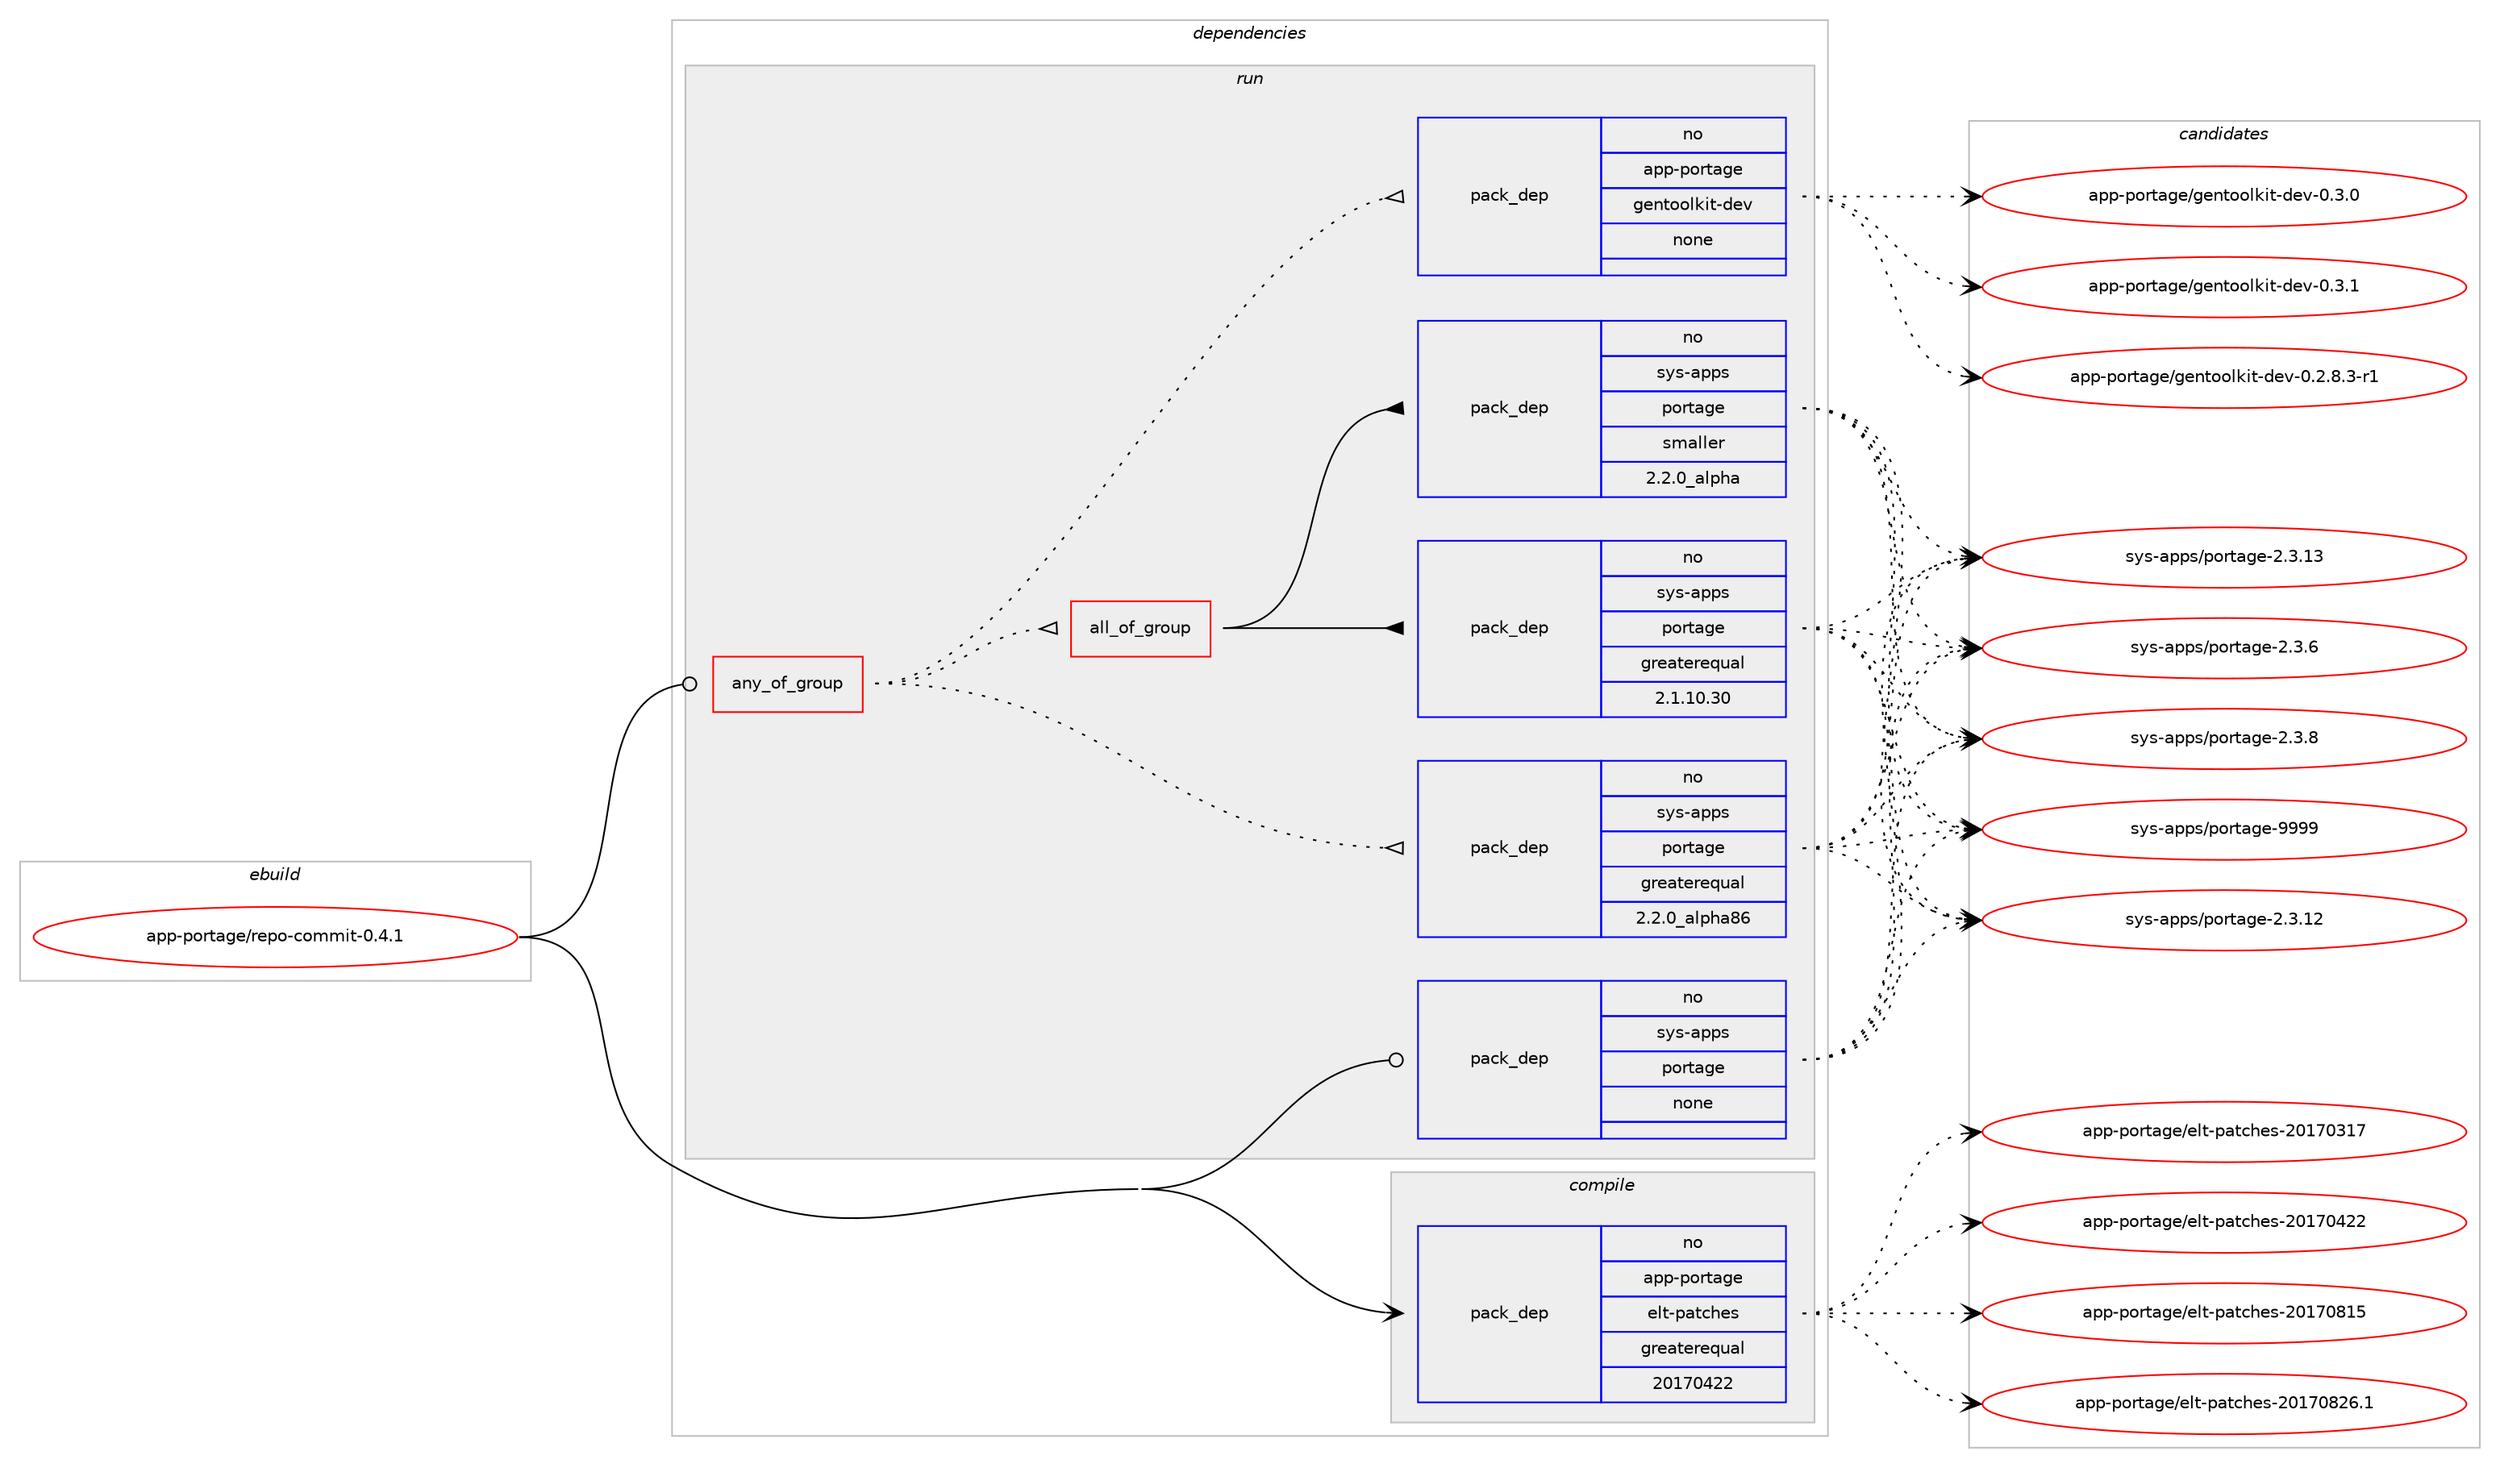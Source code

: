 digraph prolog {

# *************
# Graph options
# *************

newrank=true;
concentrate=true;
compound=true;
graph [rankdir=LR,fontname=Helvetica,fontsize=10,ranksep=1.5];#, ranksep=2.5, nodesep=0.2];
edge  [arrowhead=vee];
node  [fontname=Helvetica,fontsize=10];

# **********
# The ebuild
# **********

subgraph cluster_leftcol {
color=gray;
rank=same;
label=<<i>ebuild</i>>;
id [label="app-portage/repo-commit-0.4.1", color=red, width=4, href="../app-portage/repo-commit-0.4.1.svg"];
}

# ****************
# The dependencies
# ****************

subgraph cluster_midcol {
color=gray;
label=<<i>dependencies</i>>;
subgraph cluster_compile {
fillcolor="#eeeeee";
style=filled;
label=<<i>compile</i>>;
subgraph pack39499 {
dependency54616 [label=<<TABLE BORDER="0" CELLBORDER="1" CELLSPACING="0" CELLPADDING="4" WIDTH="220"><TR><TD ROWSPAN="6" CELLPADDING="30">pack_dep</TD></TR><TR><TD WIDTH="110">no</TD></TR><TR><TD>app-portage</TD></TR><TR><TD>elt-patches</TD></TR><TR><TD>greaterequal</TD></TR><TR><TD>20170422</TD></TR></TABLE>>, shape=none, color=blue];
}
id:e -> dependency54616:w [weight=20,style="solid",arrowhead="vee"];
}
subgraph cluster_compileandrun {
fillcolor="#eeeeee";
style=filled;
label=<<i>compile and run</i>>;
}
subgraph cluster_run {
fillcolor="#eeeeee";
style=filled;
label=<<i>run</i>>;
subgraph any957 {
dependency54617 [label=<<TABLE BORDER="0" CELLBORDER="1" CELLSPACING="0" CELLPADDING="4"><TR><TD CELLPADDING="10">any_of_group</TD></TR></TABLE>>, shape=none, color=red];subgraph pack39500 {
dependency54618 [label=<<TABLE BORDER="0" CELLBORDER="1" CELLSPACING="0" CELLPADDING="4" WIDTH="220"><TR><TD ROWSPAN="6" CELLPADDING="30">pack_dep</TD></TR><TR><TD WIDTH="110">no</TD></TR><TR><TD>sys-apps</TD></TR><TR><TD>portage</TD></TR><TR><TD>greaterequal</TD></TR><TR><TD>2.2.0_alpha86</TD></TR></TABLE>>, shape=none, color=blue];
}
dependency54617:e -> dependency54618:w [weight=20,style="dotted",arrowhead="oinv"];
subgraph all27 {
dependency54619 [label=<<TABLE BORDER="0" CELLBORDER="1" CELLSPACING="0" CELLPADDING="4"><TR><TD CELLPADDING="10">all_of_group</TD></TR></TABLE>>, shape=none, color=red];subgraph pack39501 {
dependency54620 [label=<<TABLE BORDER="0" CELLBORDER="1" CELLSPACING="0" CELLPADDING="4" WIDTH="220"><TR><TD ROWSPAN="6" CELLPADDING="30">pack_dep</TD></TR><TR><TD WIDTH="110">no</TD></TR><TR><TD>sys-apps</TD></TR><TR><TD>portage</TD></TR><TR><TD>greaterequal</TD></TR><TR><TD>2.1.10.30</TD></TR></TABLE>>, shape=none, color=blue];
}
dependency54619:e -> dependency54620:w [weight=20,style="solid",arrowhead="inv"];
subgraph pack39502 {
dependency54621 [label=<<TABLE BORDER="0" CELLBORDER="1" CELLSPACING="0" CELLPADDING="4" WIDTH="220"><TR><TD ROWSPAN="6" CELLPADDING="30">pack_dep</TD></TR><TR><TD WIDTH="110">no</TD></TR><TR><TD>sys-apps</TD></TR><TR><TD>portage</TD></TR><TR><TD>smaller</TD></TR><TR><TD>2.2.0_alpha</TD></TR></TABLE>>, shape=none, color=blue];
}
dependency54619:e -> dependency54621:w [weight=20,style="solid",arrowhead="inv"];
}
dependency54617:e -> dependency54619:w [weight=20,style="dotted",arrowhead="oinv"];
subgraph pack39503 {
dependency54622 [label=<<TABLE BORDER="0" CELLBORDER="1" CELLSPACING="0" CELLPADDING="4" WIDTH="220"><TR><TD ROWSPAN="6" CELLPADDING="30">pack_dep</TD></TR><TR><TD WIDTH="110">no</TD></TR><TR><TD>app-portage</TD></TR><TR><TD>gentoolkit-dev</TD></TR><TR><TD>none</TD></TR><TR><TD></TD></TR></TABLE>>, shape=none, color=blue];
}
dependency54617:e -> dependency54622:w [weight=20,style="dotted",arrowhead="oinv"];
}
id:e -> dependency54617:w [weight=20,style="solid",arrowhead="odot"];
subgraph pack39504 {
dependency54623 [label=<<TABLE BORDER="0" CELLBORDER="1" CELLSPACING="0" CELLPADDING="4" WIDTH="220"><TR><TD ROWSPAN="6" CELLPADDING="30">pack_dep</TD></TR><TR><TD WIDTH="110">no</TD></TR><TR><TD>sys-apps</TD></TR><TR><TD>portage</TD></TR><TR><TD>none</TD></TR><TR><TD></TD></TR></TABLE>>, shape=none, color=blue];
}
id:e -> dependency54623:w [weight=20,style="solid",arrowhead="odot"];
}
}

# **************
# The candidates
# **************

subgraph cluster_choices {
rank=same;
color=gray;
label=<<i>candidates</i>>;

subgraph choice39499 {
color=black;
nodesep=1;
choice97112112451121111141169710310147101108116451129711699104101115455048495548514955 [label="app-portage/elt-patches-20170317", color=red, width=4,href="../app-portage/elt-patches-20170317.svg"];
choice97112112451121111141169710310147101108116451129711699104101115455048495548525050 [label="app-portage/elt-patches-20170422", color=red, width=4,href="../app-portage/elt-patches-20170422.svg"];
choice97112112451121111141169710310147101108116451129711699104101115455048495548564953 [label="app-portage/elt-patches-20170815", color=red, width=4,href="../app-portage/elt-patches-20170815.svg"];
choice971121124511211111411697103101471011081164511297116991041011154550484955485650544649 [label="app-portage/elt-patches-20170826.1", color=red, width=4,href="../app-portage/elt-patches-20170826.1.svg"];
dependency54616:e -> choice97112112451121111141169710310147101108116451129711699104101115455048495548514955:w [style=dotted,weight="100"];
dependency54616:e -> choice97112112451121111141169710310147101108116451129711699104101115455048495548525050:w [style=dotted,weight="100"];
dependency54616:e -> choice97112112451121111141169710310147101108116451129711699104101115455048495548564953:w [style=dotted,weight="100"];
dependency54616:e -> choice971121124511211111411697103101471011081164511297116991041011154550484955485650544649:w [style=dotted,weight="100"];
}
subgraph choice39500 {
color=black;
nodesep=1;
choice1151211154597112112115471121111141169710310145504651464950 [label="sys-apps/portage-2.3.12", color=red, width=4,href="../sys-apps/portage-2.3.12.svg"];
choice1151211154597112112115471121111141169710310145504651464951 [label="sys-apps/portage-2.3.13", color=red, width=4,href="../sys-apps/portage-2.3.13.svg"];
choice11512111545971121121154711211111411697103101455046514654 [label="sys-apps/portage-2.3.6", color=red, width=4,href="../sys-apps/portage-2.3.6.svg"];
choice11512111545971121121154711211111411697103101455046514656 [label="sys-apps/portage-2.3.8", color=red, width=4,href="../sys-apps/portage-2.3.8.svg"];
choice115121115459711211211547112111114116971031014557575757 [label="sys-apps/portage-9999", color=red, width=4,href="../sys-apps/portage-9999.svg"];
dependency54618:e -> choice1151211154597112112115471121111141169710310145504651464950:w [style=dotted,weight="100"];
dependency54618:e -> choice1151211154597112112115471121111141169710310145504651464951:w [style=dotted,weight="100"];
dependency54618:e -> choice11512111545971121121154711211111411697103101455046514654:w [style=dotted,weight="100"];
dependency54618:e -> choice11512111545971121121154711211111411697103101455046514656:w [style=dotted,weight="100"];
dependency54618:e -> choice115121115459711211211547112111114116971031014557575757:w [style=dotted,weight="100"];
}
subgraph choice39501 {
color=black;
nodesep=1;
choice1151211154597112112115471121111141169710310145504651464950 [label="sys-apps/portage-2.3.12", color=red, width=4,href="../sys-apps/portage-2.3.12.svg"];
choice1151211154597112112115471121111141169710310145504651464951 [label="sys-apps/portage-2.3.13", color=red, width=4,href="../sys-apps/portage-2.3.13.svg"];
choice11512111545971121121154711211111411697103101455046514654 [label="sys-apps/portage-2.3.6", color=red, width=4,href="../sys-apps/portage-2.3.6.svg"];
choice11512111545971121121154711211111411697103101455046514656 [label="sys-apps/portage-2.3.8", color=red, width=4,href="../sys-apps/portage-2.3.8.svg"];
choice115121115459711211211547112111114116971031014557575757 [label="sys-apps/portage-9999", color=red, width=4,href="../sys-apps/portage-9999.svg"];
dependency54620:e -> choice1151211154597112112115471121111141169710310145504651464950:w [style=dotted,weight="100"];
dependency54620:e -> choice1151211154597112112115471121111141169710310145504651464951:w [style=dotted,weight="100"];
dependency54620:e -> choice11512111545971121121154711211111411697103101455046514654:w [style=dotted,weight="100"];
dependency54620:e -> choice11512111545971121121154711211111411697103101455046514656:w [style=dotted,weight="100"];
dependency54620:e -> choice115121115459711211211547112111114116971031014557575757:w [style=dotted,weight="100"];
}
subgraph choice39502 {
color=black;
nodesep=1;
choice1151211154597112112115471121111141169710310145504651464950 [label="sys-apps/portage-2.3.12", color=red, width=4,href="../sys-apps/portage-2.3.12.svg"];
choice1151211154597112112115471121111141169710310145504651464951 [label="sys-apps/portage-2.3.13", color=red, width=4,href="../sys-apps/portage-2.3.13.svg"];
choice11512111545971121121154711211111411697103101455046514654 [label="sys-apps/portage-2.3.6", color=red, width=4,href="../sys-apps/portage-2.3.6.svg"];
choice11512111545971121121154711211111411697103101455046514656 [label="sys-apps/portage-2.3.8", color=red, width=4,href="../sys-apps/portage-2.3.8.svg"];
choice115121115459711211211547112111114116971031014557575757 [label="sys-apps/portage-9999", color=red, width=4,href="../sys-apps/portage-9999.svg"];
dependency54621:e -> choice1151211154597112112115471121111141169710310145504651464950:w [style=dotted,weight="100"];
dependency54621:e -> choice1151211154597112112115471121111141169710310145504651464951:w [style=dotted,weight="100"];
dependency54621:e -> choice11512111545971121121154711211111411697103101455046514654:w [style=dotted,weight="100"];
dependency54621:e -> choice11512111545971121121154711211111411697103101455046514656:w [style=dotted,weight="100"];
dependency54621:e -> choice115121115459711211211547112111114116971031014557575757:w [style=dotted,weight="100"];
}
subgraph choice39503 {
color=black;
nodesep=1;
choice971121124511211111411697103101471031011101161111111081071051164510010111845484650465646514511449 [label="app-portage/gentoolkit-dev-0.2.8.3-r1", color=red, width=4,href="../app-portage/gentoolkit-dev-0.2.8.3-r1.svg"];
choice9711211245112111114116971031014710310111011611111110810710511645100101118454846514648 [label="app-portage/gentoolkit-dev-0.3.0", color=red, width=4,href="../app-portage/gentoolkit-dev-0.3.0.svg"];
choice9711211245112111114116971031014710310111011611111110810710511645100101118454846514649 [label="app-portage/gentoolkit-dev-0.3.1", color=red, width=4,href="../app-portage/gentoolkit-dev-0.3.1.svg"];
dependency54622:e -> choice971121124511211111411697103101471031011101161111111081071051164510010111845484650465646514511449:w [style=dotted,weight="100"];
dependency54622:e -> choice9711211245112111114116971031014710310111011611111110810710511645100101118454846514648:w [style=dotted,weight="100"];
dependency54622:e -> choice9711211245112111114116971031014710310111011611111110810710511645100101118454846514649:w [style=dotted,weight="100"];
}
subgraph choice39504 {
color=black;
nodesep=1;
choice1151211154597112112115471121111141169710310145504651464950 [label="sys-apps/portage-2.3.12", color=red, width=4,href="../sys-apps/portage-2.3.12.svg"];
choice1151211154597112112115471121111141169710310145504651464951 [label="sys-apps/portage-2.3.13", color=red, width=4,href="../sys-apps/portage-2.3.13.svg"];
choice11512111545971121121154711211111411697103101455046514654 [label="sys-apps/portage-2.3.6", color=red, width=4,href="../sys-apps/portage-2.3.6.svg"];
choice11512111545971121121154711211111411697103101455046514656 [label="sys-apps/portage-2.3.8", color=red, width=4,href="../sys-apps/portage-2.3.8.svg"];
choice115121115459711211211547112111114116971031014557575757 [label="sys-apps/portage-9999", color=red, width=4,href="../sys-apps/portage-9999.svg"];
dependency54623:e -> choice1151211154597112112115471121111141169710310145504651464950:w [style=dotted,weight="100"];
dependency54623:e -> choice1151211154597112112115471121111141169710310145504651464951:w [style=dotted,weight="100"];
dependency54623:e -> choice11512111545971121121154711211111411697103101455046514654:w [style=dotted,weight="100"];
dependency54623:e -> choice11512111545971121121154711211111411697103101455046514656:w [style=dotted,weight="100"];
dependency54623:e -> choice115121115459711211211547112111114116971031014557575757:w [style=dotted,weight="100"];
}
}

}
